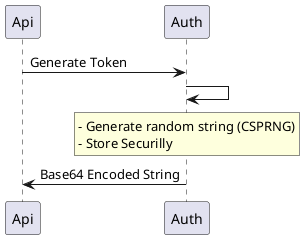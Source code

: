 @startuml

participant Api
participant Auth

Api -> Auth: Generate Token
Auth -> Auth
rnote over Auth
 - Generate random string (CSPRNG)
 - Store Securilly
endrnote

Auth -> Api: Base64 Encoded String

@enduml